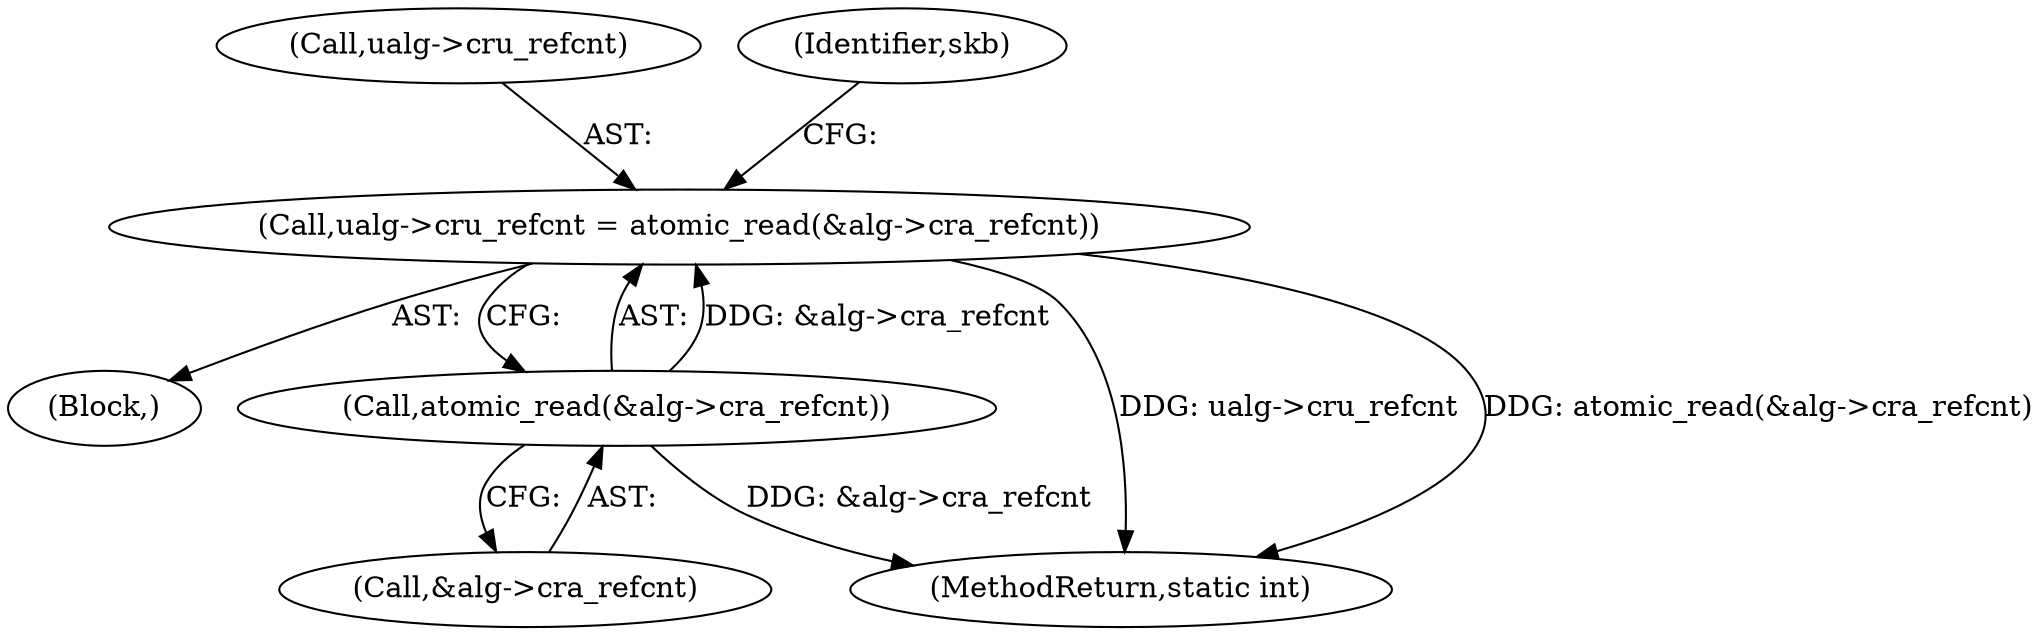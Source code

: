 digraph "0_linux_9a5467bf7b6e9e02ec9c3da4e23747c05faeaac6_7@API" {
"1000156" [label="(Call,ualg->cru_refcnt = atomic_read(&alg->cra_refcnt))"];
"1000160" [label="(Call,atomic_read(&alg->cra_refcnt))"];
"1000157" [label="(Call,ualg->cru_refcnt)"];
"1000104" [label="(Block,)"];
"1000247" [label="(MethodReturn,static int)"];
"1000161" [label="(Call,&alg->cra_refcnt)"];
"1000156" [label="(Call,ualg->cru_refcnt = atomic_read(&alg->cra_refcnt))"];
"1000160" [label="(Call,atomic_read(&alg->cra_refcnt))"];
"1000167" [label="(Identifier,skb)"];
"1000156" -> "1000104"  [label="AST: "];
"1000156" -> "1000160"  [label="CFG: "];
"1000157" -> "1000156"  [label="AST: "];
"1000160" -> "1000156"  [label="AST: "];
"1000167" -> "1000156"  [label="CFG: "];
"1000156" -> "1000247"  [label="DDG: ualg->cru_refcnt"];
"1000156" -> "1000247"  [label="DDG: atomic_read(&alg->cra_refcnt)"];
"1000160" -> "1000156"  [label="DDG: &alg->cra_refcnt"];
"1000160" -> "1000161"  [label="CFG: "];
"1000161" -> "1000160"  [label="AST: "];
"1000160" -> "1000247"  [label="DDG: &alg->cra_refcnt"];
}
